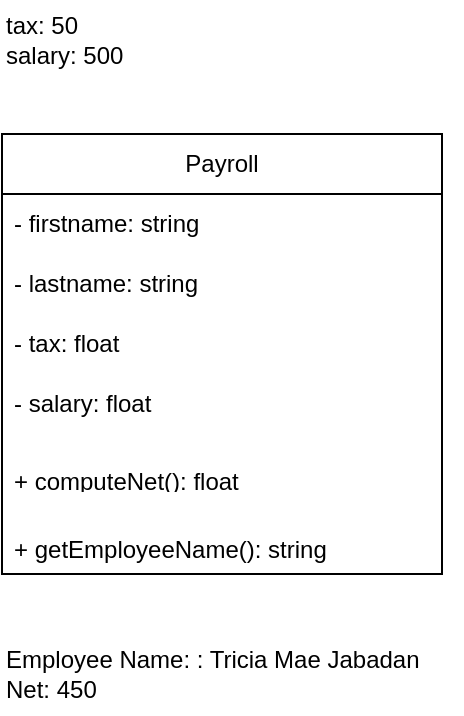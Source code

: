 <mxfile version="24.7.10">
  <diagram name="Page-1" id="pnwd1YctcR-sf6koRQPq">
    <mxGraphModel dx="312" dy="591" grid="1" gridSize="10" guides="1" tooltips="1" connect="1" arrows="1" fold="1" page="1" pageScale="1" pageWidth="850" pageHeight="1100" math="0" shadow="0">
      <root>
        <mxCell id="0" />
        <mxCell id="1" parent="0" />
        <mxCell id="PSqn26xiQ-B6X-wPQGtW-1" value="Payroll" style="swimlane;fontStyle=0;childLayout=stackLayout;horizontal=1;startSize=30;horizontalStack=0;resizeParent=1;resizeParentMax=0;resizeLast=0;collapsible=1;marginBottom=0;whiteSpace=wrap;html=1;" parent="1" vertex="1">
          <mxGeometry x="140" y="120" width="220" height="220" as="geometry" />
        </mxCell>
        <mxCell id="PSqn26xiQ-B6X-wPQGtW-2" value="- firstname: string" style="text;strokeColor=none;fillColor=none;align=left;verticalAlign=middle;spacingLeft=4;spacingRight=4;overflow=hidden;points=[[0,0.5],[1,0.5]];portConstraint=eastwest;rotatable=0;whiteSpace=wrap;html=1;" parent="PSqn26xiQ-B6X-wPQGtW-1" vertex="1">
          <mxGeometry y="30" width="220" height="30" as="geometry" />
        </mxCell>
        <mxCell id="PSqn26xiQ-B6X-wPQGtW-3" value="- lastname: string" style="text;strokeColor=none;fillColor=none;align=left;verticalAlign=middle;spacingLeft=4;spacingRight=4;overflow=hidden;points=[[0,0.5],[1,0.5]];portConstraint=eastwest;rotatable=0;whiteSpace=wrap;html=1;" parent="PSqn26xiQ-B6X-wPQGtW-1" vertex="1">
          <mxGeometry y="60" width="220" height="30" as="geometry" />
        </mxCell>
        <mxCell id="PSqn26xiQ-B6X-wPQGtW-4" value="- tax: float&amp;nbsp;" style="text;strokeColor=none;fillColor=none;align=left;verticalAlign=middle;spacingLeft=4;spacingRight=4;overflow=hidden;points=[[0,0.5],[1,0.5]];portConstraint=eastwest;rotatable=0;whiteSpace=wrap;html=1;" parent="PSqn26xiQ-B6X-wPQGtW-1" vertex="1">
          <mxGeometry y="90" width="220" height="30" as="geometry" />
        </mxCell>
        <mxCell id="PSqn26xiQ-B6X-wPQGtW-5" value="- salary: float&amp;nbsp;" style="text;strokeColor=none;fillColor=none;align=left;verticalAlign=middle;spacingLeft=4;spacingRight=4;overflow=hidden;points=[[0,0.5],[1,0.5]];portConstraint=eastwest;rotatable=0;whiteSpace=wrap;html=1;" parent="PSqn26xiQ-B6X-wPQGtW-1" vertex="1">
          <mxGeometry y="120" width="220" height="30" as="geometry" />
        </mxCell>
        <mxCell id="PSqn26xiQ-B6X-wPQGtW-6" value="&lt;br&gt;+ computeNet(): float&amp;nbsp;" style="text;strokeColor=none;fillColor=none;align=left;verticalAlign=middle;spacingLeft=4;spacingRight=4;overflow=hidden;points=[[0,0.5],[1,0.5]];portConstraint=eastwest;rotatable=0;whiteSpace=wrap;html=1;" parent="PSqn26xiQ-B6X-wPQGtW-1" vertex="1">
          <mxGeometry y="150" width="220" height="30" as="geometry" />
        </mxCell>
        <mxCell id="PSqn26xiQ-B6X-wPQGtW-7" value="&lt;br&gt;+ getEmployeeName(): string" style="text;strokeColor=none;fillColor=none;align=left;verticalAlign=middle;spacingLeft=4;spacingRight=4;overflow=hidden;points=[[0,0.5],[1,0.5]];portConstraint=eastwest;rotatable=0;whiteSpace=wrap;html=1;" parent="PSqn26xiQ-B6X-wPQGtW-1" vertex="1">
          <mxGeometry y="180" width="220" height="40" as="geometry" />
        </mxCell>
        <mxCell id="PSqn26xiQ-B6X-wPQGtW-8" value="tax: 50&lt;div&gt;salary: 500&lt;/div&gt;" style="text;html=1;align=left;verticalAlign=middle;resizable=0;points=[];autosize=1;strokeColor=none;fillColor=none;" parent="1" vertex="1">
          <mxGeometry x="140" y="53" width="80" height="40" as="geometry" />
        </mxCell>
        <mxCell id="PSqn26xiQ-B6X-wPQGtW-9" value="Employee Name: : Tricia Mae Jabadan&lt;div&gt;Net: 450&lt;/div&gt;" style="text;html=1;align=left;verticalAlign=middle;resizable=0;points=[];autosize=1;strokeColor=none;fillColor=none;" parent="1" vertex="1">
          <mxGeometry x="140" y="370" width="230" height="40" as="geometry" />
        </mxCell>
      </root>
    </mxGraphModel>
  </diagram>
</mxfile>
